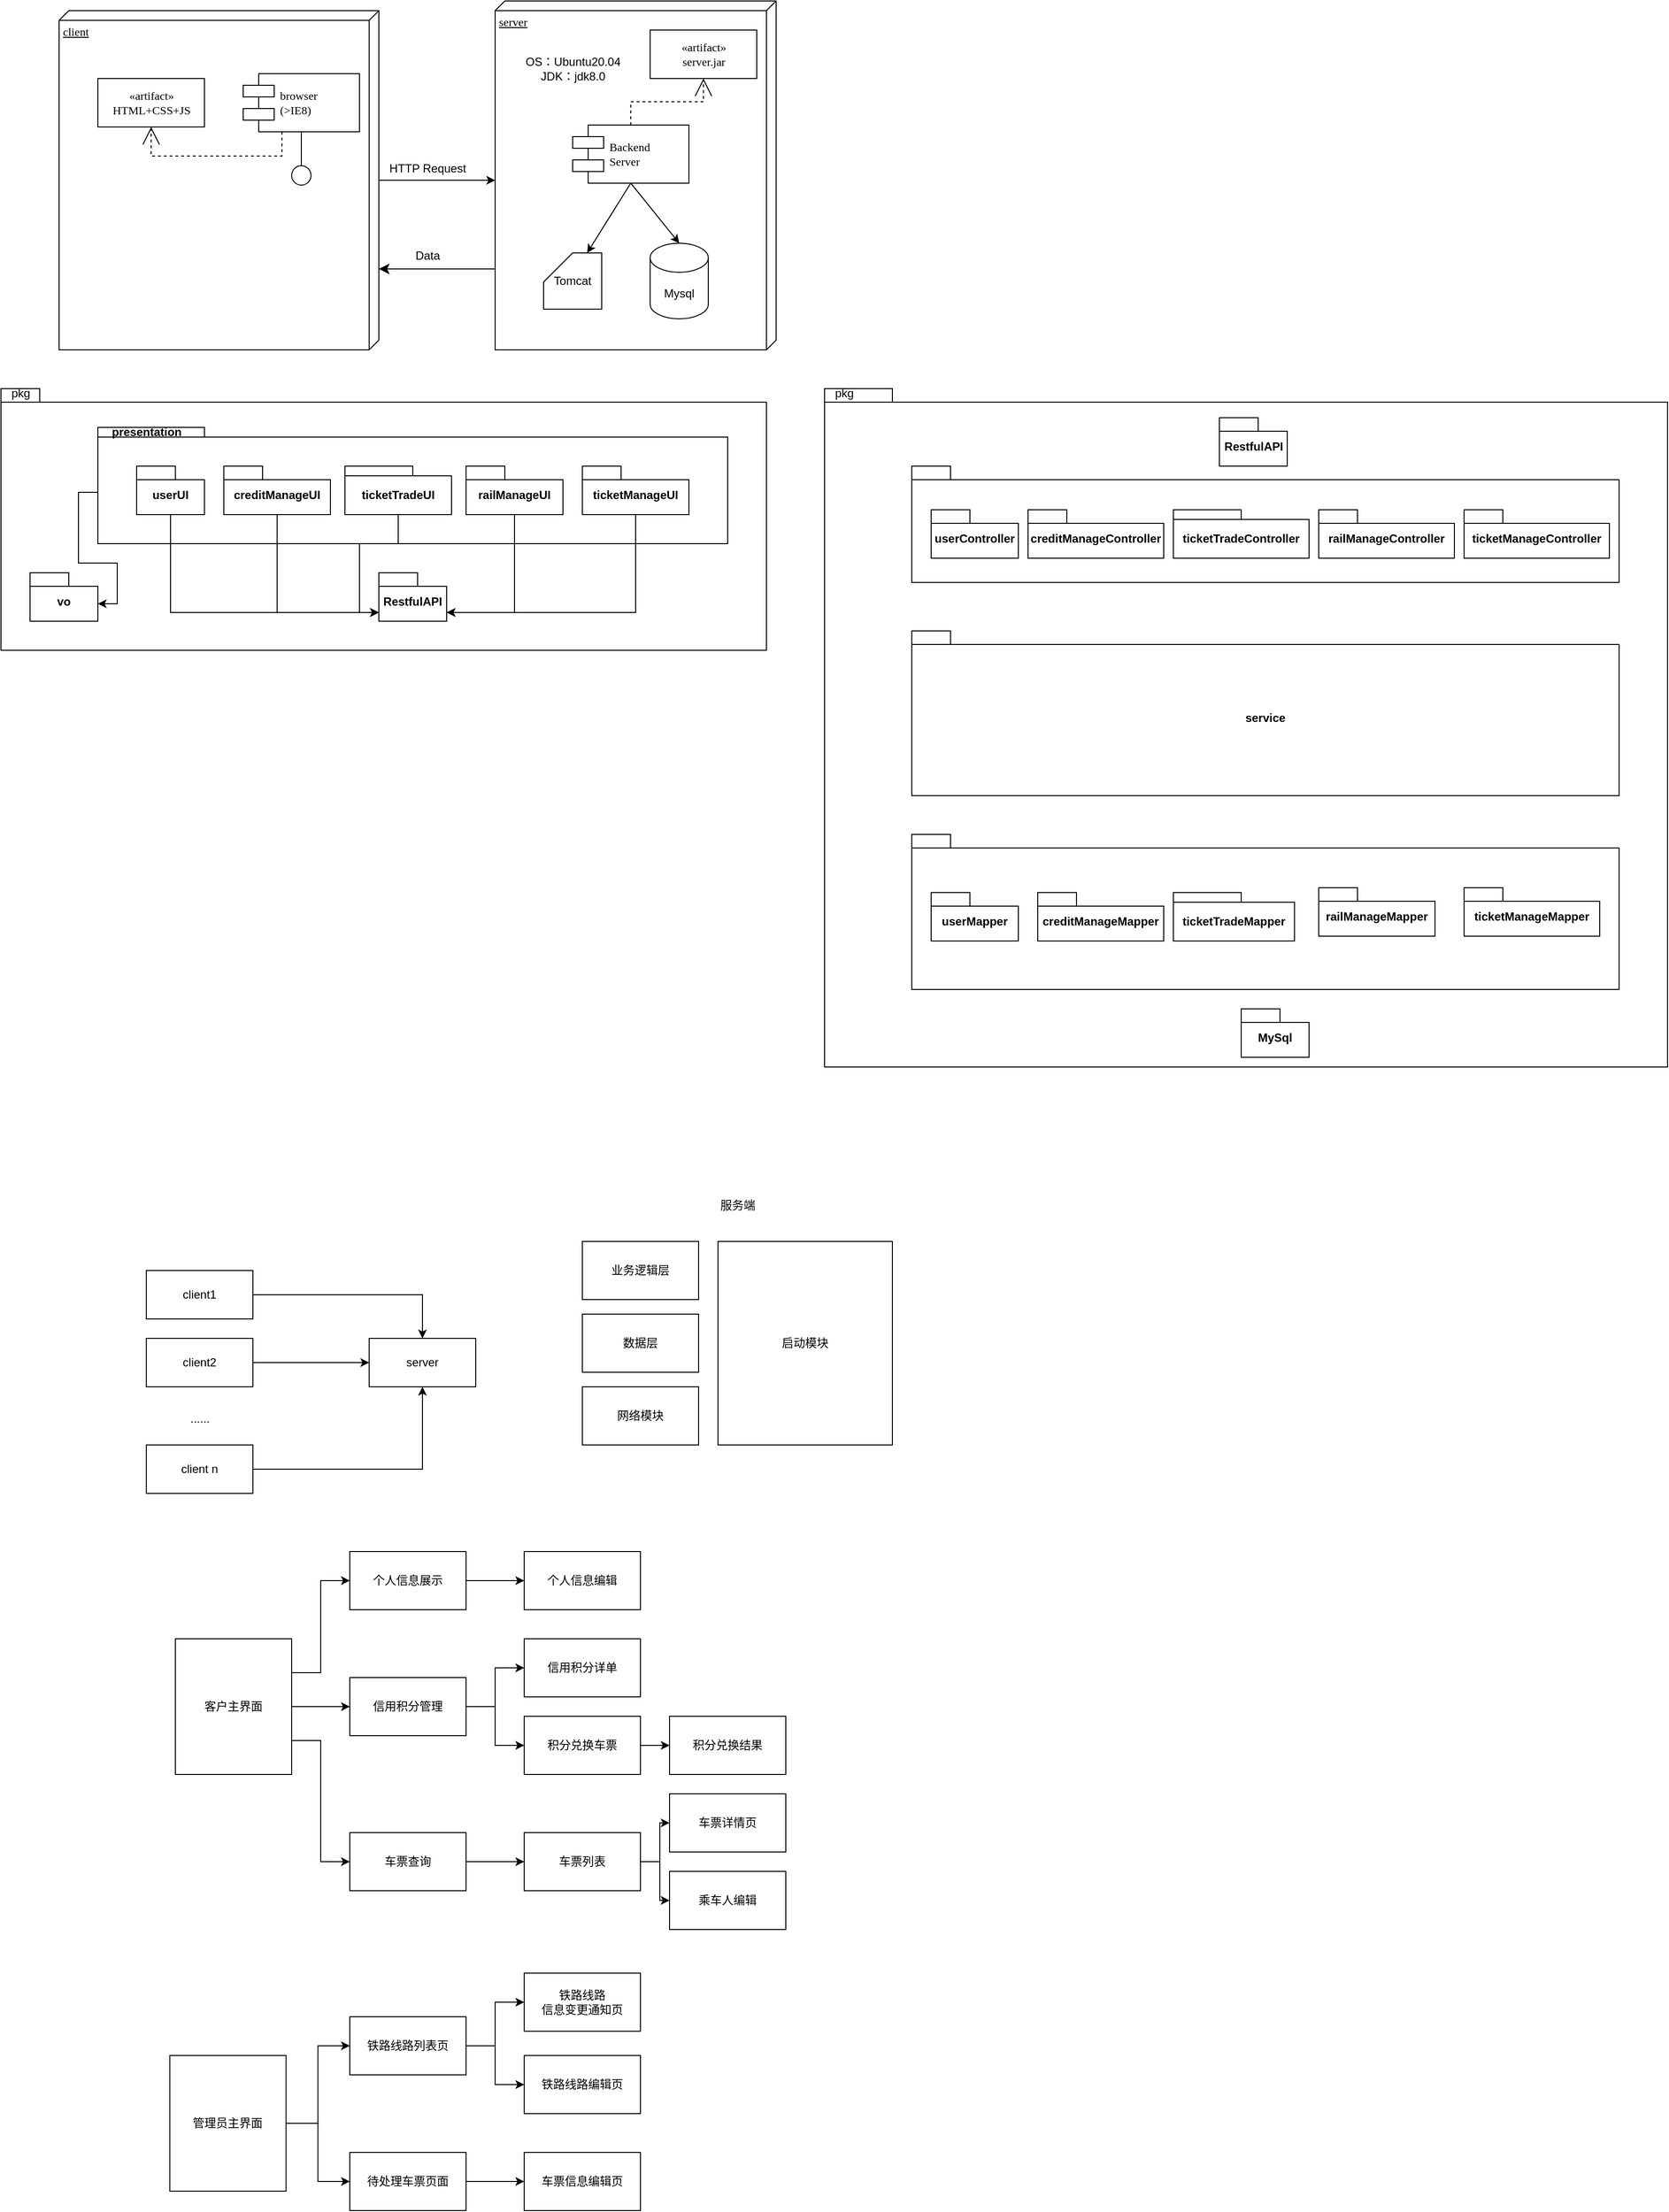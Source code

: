 <mxfile version="21.3.0" type="github">
  <diagram name="Page-1" id="5f0bae14-7c28-e335-631c-24af17079c00">
    <mxGraphModel dx="1013" dy="482" grid="1" gridSize="10" guides="1" tooltips="1" connect="1" arrows="1" fold="1" page="1" pageScale="1" pageWidth="1100" pageHeight="850" background="none" math="0" shadow="0">
      <root>
        <mxCell id="0" />
        <mxCell id="1" parent="0" />
        <mxCell id="GJdoWgc6pRjV2u49hakg-16" value="" style="shape=folder;fontStyle=1;spacingTop=10;tabWidth=40;tabHeight=14;tabPosition=left;html=1;whiteSpace=wrap;" vertex="1" parent="1">
          <mxGeometry x="910" y="460" width="870" height="700" as="geometry" />
        </mxCell>
        <mxCell id="GJdoWgc6pRjV2u49hakg-17" value="pkg" style="text;html=1;align=center;verticalAlign=middle;resizable=0;points=[];autosize=1;strokeColor=none;fillColor=none;" vertex="1" parent="1">
          <mxGeometry x="910" y="450" width="40" height="30" as="geometry" />
        </mxCell>
        <mxCell id="ADbLzRabFqIskUaag4cb-22" style="edgeStyle=orthogonalEdgeStyle;rounded=0;orthogonalLoop=1;jettySize=auto;html=1;entryX=0;entryY=0;entryDx=185;entryDy=290;entryPerimeter=0;" parent="1" source="39150e848f15840c-1" target="39150e848f15840c-2" edge="1">
          <mxGeometry relative="1" as="geometry" />
        </mxCell>
        <mxCell id="39150e848f15840c-1" value="client" style="verticalAlign=top;align=left;spacingTop=8;spacingLeft=2;spacingRight=12;shape=cube;size=10;direction=south;fontStyle=4;html=1;rounded=0;shadow=0;comic=0;labelBackgroundColor=none;strokeWidth=1;fontFamily=Verdana;fontSize=12" parent="1" vertex="1">
          <mxGeometry x="120" y="70" width="330" height="350" as="geometry" />
        </mxCell>
        <mxCell id="39150e848f15840c-2" value="server" style="verticalAlign=top;align=left;spacingTop=8;spacingLeft=2;spacingRight=12;shape=cube;size=10;direction=south;fontStyle=4;html=1;rounded=0;shadow=0;comic=0;labelBackgroundColor=none;strokeWidth=1;fontFamily=Verdana;fontSize=12" parent="1" vertex="1">
          <mxGeometry x="570" y="60" width="290" height="360" as="geometry" />
        </mxCell>
        <mxCell id="39150e848f15840c-4" value="«artifact»&lt;br&gt;HTML+CSS+JS" style="html=1;rounded=0;shadow=0;comic=0;labelBackgroundColor=none;strokeWidth=1;fontFamily=Verdana;fontSize=12;align=center;" parent="1" vertex="1">
          <mxGeometry x="160" y="140" width="110" height="50" as="geometry" />
        </mxCell>
        <mxCell id="39150e848f15840c-5" value="browser&lt;br&gt;(&amp;gt;IE8)" style="shape=component;align=left;spacingLeft=36;rounded=0;shadow=0;comic=0;labelBackgroundColor=none;strokeWidth=1;fontFamily=Verdana;fontSize=12;html=1;" parent="1" vertex="1">
          <mxGeometry x="310" y="135" width="120" height="60" as="geometry" />
        </mxCell>
        <mxCell id="39150e848f15840c-6" value="" style="ellipse;whiteSpace=wrap;html=1;rounded=0;shadow=0;comic=0;labelBackgroundColor=none;strokeWidth=1;fontFamily=Verdana;fontSize=12;align=center;" parent="1" vertex="1">
          <mxGeometry x="360" y="230" width="20" height="20" as="geometry" />
        </mxCell>
        <mxCell id="39150e848f15840c-7" value="Backend &lt;br&gt;Server" style="shape=component;align=left;spacingLeft=36;rounded=0;shadow=0;comic=0;labelBackgroundColor=none;strokeWidth=1;fontFamily=Verdana;fontSize=12;html=1;" parent="1" vertex="1">
          <mxGeometry x="650" y="188" width="120" height="60" as="geometry" />
        </mxCell>
        <mxCell id="39150e848f15840c-8" value="«artifact»&lt;br style=&quot;border-color: var(--border-color);&quot;&gt;server.jar" style="html=1;rounded=0;shadow=0;comic=0;labelBackgroundColor=none;strokeWidth=1;fontFamily=Verdana;fontSize=12;align=center;" parent="1" vertex="1">
          <mxGeometry x="730" y="90" width="110" height="50" as="geometry" />
        </mxCell>
        <mxCell id="39150e848f15840c-14" style="edgeStyle=elbowEdgeStyle;rounded=0;html=1;labelBackgroundColor=none;startArrow=none;startFill=0;startSize=8;endArrow=none;endFill=0;endSize=16;fontFamily=Verdana;fontSize=12;" parent="1" source="39150e848f15840c-6" target="39150e848f15840c-5" edge="1">
          <mxGeometry relative="1" as="geometry" />
        </mxCell>
        <mxCell id="39150e848f15840c-15" style="edgeStyle=orthogonalEdgeStyle;rounded=0;html=1;labelBackgroundColor=none;startArrow=none;startFill=0;startSize=8;endArrow=open;endFill=0;endSize=16;fontFamily=Verdana;fontSize=12;dashed=1;" parent="1" source="39150e848f15840c-5" target="39150e848f15840c-4" edge="1">
          <mxGeometry relative="1" as="geometry">
            <Array as="points">
              <mxPoint x="350" y="220" />
              <mxPoint x="215" y="220" />
            </Array>
          </mxGeometry>
        </mxCell>
        <mxCell id="39150e848f15840c-16" style="edgeStyle=orthogonalEdgeStyle;rounded=0;html=1;dashed=1;labelBackgroundColor=none;startArrow=none;startFill=0;startSize=8;endArrow=open;endFill=0;endSize=16;fontFamily=Verdana;fontSize=12;" parent="1" source="39150e848f15840c-7" target="39150e848f15840c-8" edge="1">
          <mxGeometry relative="1" as="geometry" />
        </mxCell>
        <mxCell id="ADbLzRabFqIskUaag4cb-1" value="" style="shape=folder;fontStyle=1;spacingTop=10;tabWidth=40;tabHeight=14;tabPosition=left;html=1;whiteSpace=wrap;" parent="1" vertex="1">
          <mxGeometry x="60" y="460" width="790" height="270" as="geometry" />
        </mxCell>
        <mxCell id="GJdoWgc6pRjV2u49hakg-14" style="edgeStyle=orthogonalEdgeStyle;rounded=0;orthogonalLoop=1;jettySize=auto;html=1;entryX=0;entryY=0;entryDx=70;entryDy=32;entryPerimeter=0;exitX=0;exitY=0;exitDx=0;exitDy=67;exitPerimeter=0;" edge="1" parent="1" source="ADbLzRabFqIskUaag4cb-2" target="GJdoWgc6pRjV2u49hakg-7">
          <mxGeometry relative="1" as="geometry" />
        </mxCell>
        <mxCell id="ADbLzRabFqIskUaag4cb-2" value="" style="shape=folder;fontStyle=1;spacingTop=10;tabWidth=110;tabHeight=10;tabPosition=left;html=1;whiteSpace=wrap;" parent="1" vertex="1">
          <mxGeometry x="160" y="500" width="650" height="120" as="geometry" />
        </mxCell>
        <mxCell id="ADbLzRabFqIskUaag4cb-3" value="" style="shape=folder;fontStyle=1;spacingTop=10;tabWidth=40;tabHeight=14;tabPosition=left;html=1;whiteSpace=wrap;" parent="1" vertex="1">
          <mxGeometry x="1000" y="540" width="730" height="120" as="geometry" />
        </mxCell>
        <mxCell id="ADbLzRabFqIskUaag4cb-4" value="service" style="shape=folder;fontStyle=1;spacingTop=10;tabWidth=40;tabHeight=14;tabPosition=left;html=1;whiteSpace=wrap;" parent="1" vertex="1">
          <mxGeometry x="1000" y="710" width="730" height="170" as="geometry" />
        </mxCell>
        <mxCell id="ADbLzRabFqIskUaag4cb-5" value="" style="shape=folder;fontStyle=1;spacingTop=10;tabWidth=40;tabHeight=14;tabPosition=left;html=1;whiteSpace=wrap;" parent="1" vertex="1">
          <mxGeometry x="1000" y="920" width="730" height="160" as="geometry" />
        </mxCell>
        <mxCell id="ADbLzRabFqIskUaag4cb-6" value="pkg" style="text;html=1;align=center;verticalAlign=middle;resizable=0;points=[];autosize=1;strokeColor=none;fillColor=none;" parent="1" vertex="1">
          <mxGeometry x="60" y="450" width="40" height="30" as="geometry" />
        </mxCell>
        <mxCell id="ADbLzRabFqIskUaag4cb-18" value="" style="edgeStyle=orthogonalEdgeStyle;rounded=0;orthogonalLoop=1;jettySize=auto;html=1;" parent="1" source="ADbLzRabFqIskUaag4cb-12" target="ADbLzRabFqIskUaag4cb-17" edge="1">
          <mxGeometry relative="1" as="geometry" />
        </mxCell>
        <mxCell id="ADbLzRabFqIskUaag4cb-12" value="client1" style="html=1;whiteSpace=wrap;" parent="1" vertex="1">
          <mxGeometry x="210" y="1370" width="110" height="50" as="geometry" />
        </mxCell>
        <mxCell id="ADbLzRabFqIskUaag4cb-19" style="edgeStyle=orthogonalEdgeStyle;rounded=0;orthogonalLoop=1;jettySize=auto;html=1;entryX=0;entryY=0.5;entryDx=0;entryDy=0;" parent="1" source="ADbLzRabFqIskUaag4cb-13" target="ADbLzRabFqIskUaag4cb-17" edge="1">
          <mxGeometry relative="1" as="geometry" />
        </mxCell>
        <mxCell id="ADbLzRabFqIskUaag4cb-13" value="client2" style="html=1;whiteSpace=wrap;" parent="1" vertex="1">
          <mxGeometry x="210" y="1440" width="110" height="50" as="geometry" />
        </mxCell>
        <mxCell id="ADbLzRabFqIskUaag4cb-20" style="edgeStyle=orthogonalEdgeStyle;rounded=0;orthogonalLoop=1;jettySize=auto;html=1;entryX=0.5;entryY=1;entryDx=0;entryDy=0;" parent="1" source="ADbLzRabFqIskUaag4cb-14" target="ADbLzRabFqIskUaag4cb-17" edge="1">
          <mxGeometry relative="1" as="geometry" />
        </mxCell>
        <mxCell id="ADbLzRabFqIskUaag4cb-14" value="client n" style="html=1;whiteSpace=wrap;" parent="1" vertex="1">
          <mxGeometry x="210" y="1550" width="110" height="50" as="geometry" />
        </mxCell>
        <mxCell id="ADbLzRabFqIskUaag4cb-16" value="......" style="text;html=1;align=center;verticalAlign=middle;resizable=0;points=[];autosize=1;strokeColor=none;fillColor=none;" parent="1" vertex="1">
          <mxGeometry x="245" y="1508" width="40" height="30" as="geometry" />
        </mxCell>
        <mxCell id="ADbLzRabFqIskUaag4cb-17" value="server" style="html=1;whiteSpace=wrap;" parent="1" vertex="1">
          <mxGeometry x="440" y="1440" width="110" height="50" as="geometry" />
        </mxCell>
        <mxCell id="ADbLzRabFqIskUaag4cb-21" value="" style="shape=image;verticalLabelPosition=bottom;labelBackgroundColor=default;verticalAlign=top;aspect=fixed;imageAspect=0;image=https://www.google.cn/chrome/static/images/chrome-logo-m100.svg;" parent="1" vertex="1">
          <mxGeometry x="354.25" y="224.25" width="31.5" height="31.5" as="geometry" />
        </mxCell>
        <mxCell id="ADbLzRabFqIskUaag4cb-23" value="HTTP Request" style="text;html=1;align=center;verticalAlign=middle;resizable=0;points=[];autosize=1;strokeColor=none;fillColor=none;" parent="1" vertex="1">
          <mxGeometry x="450" y="218" width="100" height="30" as="geometry" />
        </mxCell>
        <mxCell id="ADbLzRabFqIskUaag4cb-25" value="" style="edgeStyle=segmentEdgeStyle;endArrow=classic;html=1;curved=0;rounded=0;endSize=8;startSize=8;exitX=0.768;exitY=0.999;exitDx=0;exitDy=0;exitPerimeter=0;" parent="1" source="39150e848f15840c-2" target="39150e848f15840c-1" edge="1">
          <mxGeometry width="50" height="50" relative="1" as="geometry">
            <mxPoint x="490" y="360" as="sourcePoint" />
            <mxPoint x="540" y="310" as="targetPoint" />
          </mxGeometry>
        </mxCell>
        <mxCell id="ADbLzRabFqIskUaag4cb-26" value="Data" style="text;html=1;align=center;verticalAlign=middle;resizable=0;points=[];autosize=1;strokeColor=none;fillColor=none;" parent="1" vertex="1">
          <mxGeometry x="475" y="308" width="50" height="30" as="geometry" />
        </mxCell>
        <mxCell id="ADbLzRabFqIskUaag4cb-27" value="Mysql" style="shape=cylinder3;whiteSpace=wrap;html=1;boundedLbl=1;backgroundOutline=1;size=15;" parent="1" vertex="1">
          <mxGeometry x="730" y="310" width="60" height="78" as="geometry" />
        </mxCell>
        <mxCell id="ADbLzRabFqIskUaag4cb-28" value="Tomcat" style="shape=card;whiteSpace=wrap;html=1;" parent="1" vertex="1">
          <mxGeometry x="620" y="320" width="60" height="58" as="geometry" />
        </mxCell>
        <mxCell id="ADbLzRabFqIskUaag4cb-29" value="" style="endArrow=classic;html=1;rounded=0;exitX=0.5;exitY=1;exitDx=0;exitDy=0;entryX=0;entryY=0;entryDx=45;entryDy=0;entryPerimeter=0;" parent="1" source="39150e848f15840c-7" target="ADbLzRabFqIskUaag4cb-28" edge="1">
          <mxGeometry width="50" height="50" relative="1" as="geometry">
            <mxPoint x="600" y="320" as="sourcePoint" />
            <mxPoint x="650" y="270" as="targetPoint" />
          </mxGeometry>
        </mxCell>
        <mxCell id="ADbLzRabFqIskUaag4cb-30" value="" style="endArrow=classic;html=1;rounded=0;entryX=0.5;entryY=0;entryDx=0;entryDy=0;entryPerimeter=0;exitX=0.5;exitY=1;exitDx=0;exitDy=0;" parent="1" source="39150e848f15840c-7" target="ADbLzRabFqIskUaag4cb-27" edge="1">
          <mxGeometry width="50" height="50" relative="1" as="geometry">
            <mxPoint x="770" y="290" as="sourcePoint" />
            <mxPoint x="820" y="240" as="targetPoint" />
          </mxGeometry>
        </mxCell>
        <mxCell id="ADbLzRabFqIskUaag4cb-31" value="OS：Ubuntu20.04&lt;br&gt;JDK：jdk8.0" style="text;html=1;align=center;verticalAlign=middle;resizable=0;points=[];autosize=1;strokeColor=none;fillColor=none;" parent="1" vertex="1">
          <mxGeometry x="590" y="110" width="120" height="40" as="geometry" />
        </mxCell>
        <mxCell id="ADbLzRabFqIskUaag4cb-32" value="业务逻辑层" style="rounded=0;whiteSpace=wrap;html=1;" parent="1" vertex="1">
          <mxGeometry x="660" y="1340" width="120" height="60" as="geometry" />
        </mxCell>
        <mxCell id="ADbLzRabFqIskUaag4cb-33" value="网络模块" style="rounded=0;whiteSpace=wrap;html=1;" parent="1" vertex="1">
          <mxGeometry x="660" y="1490" width="120" height="60" as="geometry" />
        </mxCell>
        <mxCell id="ADbLzRabFqIskUaag4cb-34" value="启动模块" style="rounded=0;whiteSpace=wrap;html=1;" parent="1" vertex="1">
          <mxGeometry x="800" y="1340" width="180" height="210" as="geometry" />
        </mxCell>
        <mxCell id="ADbLzRabFqIskUaag4cb-35" value="服务端" style="text;html=1;align=center;verticalAlign=middle;resizable=0;points=[];autosize=1;strokeColor=none;fillColor=none;" parent="1" vertex="1">
          <mxGeometry x="790" y="1288" width="60" height="30" as="geometry" />
        </mxCell>
        <mxCell id="ADbLzRabFqIskUaag4cb-36" value="数据层" style="rounded=0;whiteSpace=wrap;html=1;" parent="1" vertex="1">
          <mxGeometry x="660" y="1415" width="120" height="60" as="geometry" />
        </mxCell>
        <mxCell id="ADbLzRabFqIskUaag4cb-55" style="edgeStyle=orthogonalEdgeStyle;rounded=0;orthogonalLoop=1;jettySize=auto;html=1;entryX=0;entryY=0.5;entryDx=0;entryDy=0;exitX=1;exitY=0.25;exitDx=0;exitDy=0;" parent="1" source="ADbLzRabFqIskUaag4cb-37" target="ADbLzRabFqIskUaag4cb-38" edge="1">
          <mxGeometry relative="1" as="geometry" />
        </mxCell>
        <mxCell id="ADbLzRabFqIskUaag4cb-59" style="edgeStyle=orthogonalEdgeStyle;rounded=0;orthogonalLoop=1;jettySize=auto;html=1;entryX=0;entryY=0.5;entryDx=0;entryDy=0;" parent="1" source="ADbLzRabFqIskUaag4cb-37" target="ADbLzRabFqIskUaag4cb-39" edge="1">
          <mxGeometry relative="1" as="geometry" />
        </mxCell>
        <mxCell id="ADbLzRabFqIskUaag4cb-63" style="edgeStyle=orthogonalEdgeStyle;rounded=0;orthogonalLoop=1;jettySize=auto;html=1;entryX=0;entryY=0.5;entryDx=0;entryDy=0;exitX=1;exitY=0.75;exitDx=0;exitDy=0;" parent="1" source="ADbLzRabFqIskUaag4cb-37" target="ADbLzRabFqIskUaag4cb-40" edge="1">
          <mxGeometry relative="1" as="geometry" />
        </mxCell>
        <mxCell id="ADbLzRabFqIskUaag4cb-37" value="客户主界面" style="rounded=0;whiteSpace=wrap;html=1;" parent="1" vertex="1">
          <mxGeometry x="240" y="1750" width="120" height="140" as="geometry" />
        </mxCell>
        <mxCell id="ADbLzRabFqIskUaag4cb-56" style="edgeStyle=orthogonalEdgeStyle;rounded=0;orthogonalLoop=1;jettySize=auto;html=1;entryX=0;entryY=0.5;entryDx=0;entryDy=0;" parent="1" source="ADbLzRabFqIskUaag4cb-38" target="ADbLzRabFqIskUaag4cb-41" edge="1">
          <mxGeometry relative="1" as="geometry" />
        </mxCell>
        <mxCell id="ADbLzRabFqIskUaag4cb-38" value="个人信息展示" style="rounded=0;whiteSpace=wrap;html=1;" parent="1" vertex="1">
          <mxGeometry x="420" y="1660" width="120" height="60" as="geometry" />
        </mxCell>
        <mxCell id="ADbLzRabFqIskUaag4cb-60" style="edgeStyle=orthogonalEdgeStyle;rounded=0;orthogonalLoop=1;jettySize=auto;html=1;entryX=0;entryY=0.5;entryDx=0;entryDy=0;" parent="1" source="ADbLzRabFqIskUaag4cb-39" target="ADbLzRabFqIskUaag4cb-42" edge="1">
          <mxGeometry relative="1" as="geometry" />
        </mxCell>
        <mxCell id="ADbLzRabFqIskUaag4cb-61" style="edgeStyle=orthogonalEdgeStyle;rounded=0;orthogonalLoop=1;jettySize=auto;html=1;" parent="1" source="ADbLzRabFqIskUaag4cb-39" target="ADbLzRabFqIskUaag4cb-43" edge="1">
          <mxGeometry relative="1" as="geometry" />
        </mxCell>
        <mxCell id="ADbLzRabFqIskUaag4cb-39" value="信用积分管理" style="rounded=0;whiteSpace=wrap;html=1;" parent="1" vertex="1">
          <mxGeometry x="420" y="1790" width="120" height="60" as="geometry" />
        </mxCell>
        <mxCell id="ADbLzRabFqIskUaag4cb-64" style="edgeStyle=orthogonalEdgeStyle;rounded=0;orthogonalLoop=1;jettySize=auto;html=1;entryX=0;entryY=0.5;entryDx=0;entryDy=0;" parent="1" source="ADbLzRabFqIskUaag4cb-40" target="ADbLzRabFqIskUaag4cb-45" edge="1">
          <mxGeometry relative="1" as="geometry" />
        </mxCell>
        <mxCell id="ADbLzRabFqIskUaag4cb-40" value="车票查询" style="rounded=0;whiteSpace=wrap;html=1;" parent="1" vertex="1">
          <mxGeometry x="420" y="1950" width="120" height="60" as="geometry" />
        </mxCell>
        <mxCell id="ADbLzRabFqIskUaag4cb-41" value="个人信息编辑" style="rounded=0;whiteSpace=wrap;html=1;" parent="1" vertex="1">
          <mxGeometry x="600" y="1660" width="120" height="60" as="geometry" />
        </mxCell>
        <mxCell id="ADbLzRabFqIskUaag4cb-42" value="信用积分详单" style="rounded=0;whiteSpace=wrap;html=1;" parent="1" vertex="1">
          <mxGeometry x="600" y="1750" width="120" height="60" as="geometry" />
        </mxCell>
        <mxCell id="ADbLzRabFqIskUaag4cb-62" style="edgeStyle=orthogonalEdgeStyle;rounded=0;orthogonalLoop=1;jettySize=auto;html=1;" parent="1" source="ADbLzRabFqIskUaag4cb-43" target="ADbLzRabFqIskUaag4cb-44" edge="1">
          <mxGeometry relative="1" as="geometry" />
        </mxCell>
        <mxCell id="ADbLzRabFqIskUaag4cb-43" value="积分兑换车票" style="rounded=0;whiteSpace=wrap;html=1;" parent="1" vertex="1">
          <mxGeometry x="600" y="1830" width="120" height="60" as="geometry" />
        </mxCell>
        <mxCell id="ADbLzRabFqIskUaag4cb-44" value="积分兑换结果" style="rounded=0;whiteSpace=wrap;html=1;" parent="1" vertex="1">
          <mxGeometry x="750" y="1830" width="120" height="60" as="geometry" />
        </mxCell>
        <mxCell id="ADbLzRabFqIskUaag4cb-65" style="edgeStyle=orthogonalEdgeStyle;rounded=0;orthogonalLoop=1;jettySize=auto;html=1;" parent="1" source="ADbLzRabFqIskUaag4cb-45" target="ADbLzRabFqIskUaag4cb-46" edge="1">
          <mxGeometry relative="1" as="geometry" />
        </mxCell>
        <mxCell id="ADbLzRabFqIskUaag4cb-66" style="edgeStyle=orthogonalEdgeStyle;rounded=0;orthogonalLoop=1;jettySize=auto;html=1;" parent="1" source="ADbLzRabFqIskUaag4cb-45" target="ADbLzRabFqIskUaag4cb-47" edge="1">
          <mxGeometry relative="1" as="geometry" />
        </mxCell>
        <mxCell id="ADbLzRabFqIskUaag4cb-45" value="车票列表" style="rounded=0;whiteSpace=wrap;html=1;" parent="1" vertex="1">
          <mxGeometry x="600" y="1950" width="120" height="60" as="geometry" />
        </mxCell>
        <mxCell id="ADbLzRabFqIskUaag4cb-46" value="车票详情页" style="rounded=0;whiteSpace=wrap;html=1;" parent="1" vertex="1">
          <mxGeometry x="750" y="1910" width="120" height="60" as="geometry" />
        </mxCell>
        <mxCell id="ADbLzRabFqIskUaag4cb-47" value="乘车人编辑" style="rounded=0;whiteSpace=wrap;html=1;" parent="1" vertex="1">
          <mxGeometry x="750" y="1990" width="120" height="60" as="geometry" />
        </mxCell>
        <mxCell id="ADbLzRabFqIskUaag4cb-67" style="edgeStyle=orthogonalEdgeStyle;rounded=0;orthogonalLoop=1;jettySize=auto;html=1;entryX=0;entryY=0.5;entryDx=0;entryDy=0;" parent="1" source="ADbLzRabFqIskUaag4cb-49" target="ADbLzRabFqIskUaag4cb-50" edge="1">
          <mxGeometry relative="1" as="geometry" />
        </mxCell>
        <mxCell id="ADbLzRabFqIskUaag4cb-68" style="edgeStyle=orthogonalEdgeStyle;rounded=0;orthogonalLoop=1;jettySize=auto;html=1;" parent="1" source="ADbLzRabFqIskUaag4cb-49" target="ADbLzRabFqIskUaag4cb-53" edge="1">
          <mxGeometry relative="1" as="geometry" />
        </mxCell>
        <mxCell id="ADbLzRabFqIskUaag4cb-49" value="管理员主界面" style="rounded=0;whiteSpace=wrap;html=1;" parent="1" vertex="1">
          <mxGeometry x="234.25" y="2180" width="120" height="140" as="geometry" />
        </mxCell>
        <mxCell id="ADbLzRabFqIskUaag4cb-69" style="edgeStyle=orthogonalEdgeStyle;rounded=0;orthogonalLoop=1;jettySize=auto;html=1;entryX=0;entryY=0.5;entryDx=0;entryDy=0;" parent="1" source="ADbLzRabFqIskUaag4cb-50" target="ADbLzRabFqIskUaag4cb-51" edge="1">
          <mxGeometry relative="1" as="geometry" />
        </mxCell>
        <mxCell id="ADbLzRabFqIskUaag4cb-70" style="edgeStyle=orthogonalEdgeStyle;rounded=0;orthogonalLoop=1;jettySize=auto;html=1;" parent="1" source="ADbLzRabFqIskUaag4cb-50" target="ADbLzRabFqIskUaag4cb-52" edge="1">
          <mxGeometry relative="1" as="geometry" />
        </mxCell>
        <mxCell id="ADbLzRabFqIskUaag4cb-50" value="铁路线路列表页" style="rounded=0;whiteSpace=wrap;html=1;" parent="1" vertex="1">
          <mxGeometry x="420" y="2140" width="120" height="60" as="geometry" />
        </mxCell>
        <mxCell id="ADbLzRabFqIskUaag4cb-51" value="铁路线路&lt;br&gt;信息变更通知页" style="rounded=0;whiteSpace=wrap;html=1;" parent="1" vertex="1">
          <mxGeometry x="600" y="2095" width="120" height="60" as="geometry" />
        </mxCell>
        <mxCell id="ADbLzRabFqIskUaag4cb-52" value="铁路线路编辑页" style="rounded=0;whiteSpace=wrap;html=1;" parent="1" vertex="1">
          <mxGeometry x="600" y="2180" width="120" height="60" as="geometry" />
        </mxCell>
        <mxCell id="ADbLzRabFqIskUaag4cb-71" style="edgeStyle=orthogonalEdgeStyle;rounded=0;orthogonalLoop=1;jettySize=auto;html=1;" parent="1" source="ADbLzRabFqIskUaag4cb-53" target="ADbLzRabFqIskUaag4cb-54" edge="1">
          <mxGeometry relative="1" as="geometry" />
        </mxCell>
        <mxCell id="ADbLzRabFqIskUaag4cb-53" value="待处理车票页面" style="rounded=0;whiteSpace=wrap;html=1;" parent="1" vertex="1">
          <mxGeometry x="420" y="2280" width="120" height="60" as="geometry" />
        </mxCell>
        <mxCell id="ADbLzRabFqIskUaag4cb-54" value="车票信息编辑页" style="rounded=0;whiteSpace=wrap;html=1;" parent="1" vertex="1">
          <mxGeometry x="600" y="2280" width="120" height="60" as="geometry" />
        </mxCell>
        <mxCell id="GJdoWgc6pRjV2u49hakg-9" style="edgeStyle=orthogonalEdgeStyle;rounded=0;orthogonalLoop=1;jettySize=auto;html=1;entryX=0;entryY=0;entryDx=0;entryDy=41;entryPerimeter=0;exitX=0.5;exitY=1;exitDx=0;exitDy=0;exitPerimeter=0;" edge="1" parent="1" source="GJdoWgc6pRjV2u49hakg-1" target="GJdoWgc6pRjV2u49hakg-8">
          <mxGeometry relative="1" as="geometry" />
        </mxCell>
        <mxCell id="GJdoWgc6pRjV2u49hakg-1" value="userUI" style="shape=folder;fontStyle=1;spacingTop=10;tabWidth=40;tabHeight=14;tabPosition=left;html=1;whiteSpace=wrap;" vertex="1" parent="1">
          <mxGeometry x="200" y="540" width="70" height="50" as="geometry" />
        </mxCell>
        <mxCell id="GJdoWgc6pRjV2u49hakg-10" style="edgeStyle=orthogonalEdgeStyle;rounded=0;orthogonalLoop=1;jettySize=auto;html=1;entryX=0;entryY=0;entryDx=0;entryDy=41;entryPerimeter=0;exitX=0.5;exitY=1;exitDx=0;exitDy=0;exitPerimeter=0;" edge="1" parent="1" source="GJdoWgc6pRjV2u49hakg-2" target="GJdoWgc6pRjV2u49hakg-8">
          <mxGeometry relative="1" as="geometry" />
        </mxCell>
        <mxCell id="GJdoWgc6pRjV2u49hakg-2" value="creditManageUI" style="shape=folder;fontStyle=1;spacingTop=10;tabWidth=40;tabHeight=14;tabPosition=left;html=1;whiteSpace=wrap;" vertex="1" parent="1">
          <mxGeometry x="290" y="540" width="110" height="50" as="geometry" />
        </mxCell>
        <mxCell id="GJdoWgc6pRjV2u49hakg-11" style="edgeStyle=orthogonalEdgeStyle;rounded=0;orthogonalLoop=1;jettySize=auto;html=1;entryX=0;entryY=0;entryDx=0;entryDy=41;entryPerimeter=0;" edge="1" parent="1" source="GJdoWgc6pRjV2u49hakg-3" target="GJdoWgc6pRjV2u49hakg-8">
          <mxGeometry relative="1" as="geometry" />
        </mxCell>
        <mxCell id="GJdoWgc6pRjV2u49hakg-3" value="ticketTradeUI" style="shape=folder;fontStyle=1;spacingTop=10;tabWidth=70;tabHeight=10;tabPosition=left;html=1;whiteSpace=wrap;" vertex="1" parent="1">
          <mxGeometry x="415" y="540" width="110" height="50" as="geometry" />
        </mxCell>
        <mxCell id="GJdoWgc6pRjV2u49hakg-12" style="edgeStyle=orthogonalEdgeStyle;rounded=0;orthogonalLoop=1;jettySize=auto;html=1;entryX=0;entryY=0;entryDx=70;entryDy=41;entryPerimeter=0;exitX=0.5;exitY=1;exitDx=0;exitDy=0;exitPerimeter=0;" edge="1" parent="1" source="GJdoWgc6pRjV2u49hakg-5" target="GJdoWgc6pRjV2u49hakg-8">
          <mxGeometry relative="1" as="geometry" />
        </mxCell>
        <mxCell id="GJdoWgc6pRjV2u49hakg-5" value="railManageUI" style="shape=folder;fontStyle=1;spacingTop=10;tabWidth=40;tabHeight=14;tabPosition=left;html=1;whiteSpace=wrap;" vertex="1" parent="1">
          <mxGeometry x="540" y="540" width="100" height="50" as="geometry" />
        </mxCell>
        <mxCell id="GJdoWgc6pRjV2u49hakg-13" style="edgeStyle=orthogonalEdgeStyle;rounded=0;orthogonalLoop=1;jettySize=auto;html=1;entryX=0;entryY=0;entryDx=70;entryDy=41;entryPerimeter=0;exitX=0.5;exitY=1;exitDx=0;exitDy=0;exitPerimeter=0;" edge="1" parent="1" source="GJdoWgc6pRjV2u49hakg-6" target="GJdoWgc6pRjV2u49hakg-8">
          <mxGeometry relative="1" as="geometry" />
        </mxCell>
        <mxCell id="GJdoWgc6pRjV2u49hakg-6" value="ticketManageUI" style="shape=folder;fontStyle=1;spacingTop=10;tabWidth=40;tabHeight=14;tabPosition=left;html=1;whiteSpace=wrap;" vertex="1" parent="1">
          <mxGeometry x="660" y="540" width="110" height="50" as="geometry" />
        </mxCell>
        <mxCell id="GJdoWgc6pRjV2u49hakg-7" value="vo" style="shape=folder;fontStyle=1;spacingTop=10;tabWidth=40;tabHeight=14;tabPosition=left;html=1;whiteSpace=wrap;" vertex="1" parent="1">
          <mxGeometry x="90" y="650" width="70" height="50" as="geometry" />
        </mxCell>
        <mxCell id="GJdoWgc6pRjV2u49hakg-8" value="RestfulAPI" style="shape=folder;fontStyle=1;spacingTop=10;tabWidth=40;tabHeight=14;tabPosition=left;html=1;whiteSpace=wrap;" vertex="1" parent="1">
          <mxGeometry x="450" y="650" width="70" height="50" as="geometry" />
        </mxCell>
        <mxCell id="GJdoWgc6pRjV2u49hakg-15" value="&lt;b&gt;presentation&lt;/b&gt;" style="text;html=1;align=center;verticalAlign=middle;resizable=0;points=[];autosize=1;strokeColor=none;fillColor=none;" vertex="1" parent="1">
          <mxGeometry x="160" y="490" width="100" height="30" as="geometry" />
        </mxCell>
        <mxCell id="GJdoWgc6pRjV2u49hakg-18" value="RestfulAPI" style="shape=folder;fontStyle=1;spacingTop=10;tabWidth=40;tabHeight=14;tabPosition=left;html=1;whiteSpace=wrap;" vertex="1" parent="1">
          <mxGeometry x="1317.5" y="490" width="70" height="50" as="geometry" />
        </mxCell>
        <mxCell id="GJdoWgc6pRjV2u49hakg-19" value="MySql" style="shape=folder;fontStyle=1;spacingTop=10;tabWidth=40;tabHeight=14;tabPosition=left;html=1;whiteSpace=wrap;" vertex="1" parent="1">
          <mxGeometry x="1340" y="1100" width="70" height="50" as="geometry" />
        </mxCell>
        <mxCell id="GJdoWgc6pRjV2u49hakg-20" value="userMapper" style="shape=folder;fontStyle=1;spacingTop=10;tabWidth=40;tabHeight=14;tabPosition=left;html=1;whiteSpace=wrap;" vertex="1" parent="1">
          <mxGeometry x="1020" y="980" width="90" height="50" as="geometry" />
        </mxCell>
        <mxCell id="GJdoWgc6pRjV2u49hakg-21" value="creditManageMapper" style="shape=folder;fontStyle=1;spacingTop=10;tabWidth=40;tabHeight=14;tabPosition=left;html=1;whiteSpace=wrap;" vertex="1" parent="1">
          <mxGeometry x="1130" y="980" width="130" height="50" as="geometry" />
        </mxCell>
        <mxCell id="GJdoWgc6pRjV2u49hakg-22" value="ticketTradeMapper" style="shape=folder;fontStyle=1;spacingTop=10;tabWidth=70;tabHeight=10;tabPosition=left;html=1;whiteSpace=wrap;" vertex="1" parent="1">
          <mxGeometry x="1270" y="980" width="125" height="50" as="geometry" />
        </mxCell>
        <mxCell id="GJdoWgc6pRjV2u49hakg-23" value="railManageMapper" style="shape=folder;fontStyle=1;spacingTop=10;tabWidth=40;tabHeight=14;tabPosition=left;html=1;whiteSpace=wrap;" vertex="1" parent="1">
          <mxGeometry x="1420" y="975" width="120" height="50" as="geometry" />
        </mxCell>
        <mxCell id="GJdoWgc6pRjV2u49hakg-24" value="ticketManageMapper" style="shape=folder;fontStyle=1;spacingTop=10;tabWidth=40;tabHeight=14;tabPosition=left;html=1;whiteSpace=wrap;" vertex="1" parent="1">
          <mxGeometry x="1570" y="975" width="140" height="50" as="geometry" />
        </mxCell>
        <mxCell id="GJdoWgc6pRjV2u49hakg-25" value="userController" style="shape=folder;fontStyle=1;spacingTop=10;tabWidth=40;tabHeight=14;tabPosition=left;html=1;whiteSpace=wrap;" vertex="1" parent="1">
          <mxGeometry x="1020" y="585" width="90" height="50" as="geometry" />
        </mxCell>
        <mxCell id="GJdoWgc6pRjV2u49hakg-26" value="creditManageController" style="shape=folder;fontStyle=1;spacingTop=10;tabWidth=40;tabHeight=14;tabPosition=left;html=1;whiteSpace=wrap;" vertex="1" parent="1">
          <mxGeometry x="1120" y="585" width="140" height="50" as="geometry" />
        </mxCell>
        <mxCell id="GJdoWgc6pRjV2u49hakg-27" value="ticketTradeController" style="shape=folder;fontStyle=1;spacingTop=10;tabWidth=70;tabHeight=10;tabPosition=left;html=1;whiteSpace=wrap;" vertex="1" parent="1">
          <mxGeometry x="1270" y="585" width="140" height="50" as="geometry" />
        </mxCell>
        <mxCell id="GJdoWgc6pRjV2u49hakg-28" value="railManageController" style="shape=folder;fontStyle=1;spacingTop=10;tabWidth=40;tabHeight=14;tabPosition=left;html=1;whiteSpace=wrap;" vertex="1" parent="1">
          <mxGeometry x="1420" y="585" width="140" height="50" as="geometry" />
        </mxCell>
        <mxCell id="GJdoWgc6pRjV2u49hakg-29" value="ticketManageController" style="shape=folder;fontStyle=1;spacingTop=10;tabWidth=40;tabHeight=14;tabPosition=left;html=1;whiteSpace=wrap;" vertex="1" parent="1">
          <mxGeometry x="1570" y="585" width="150" height="50" as="geometry" />
        </mxCell>
      </root>
    </mxGraphModel>
  </diagram>
</mxfile>

